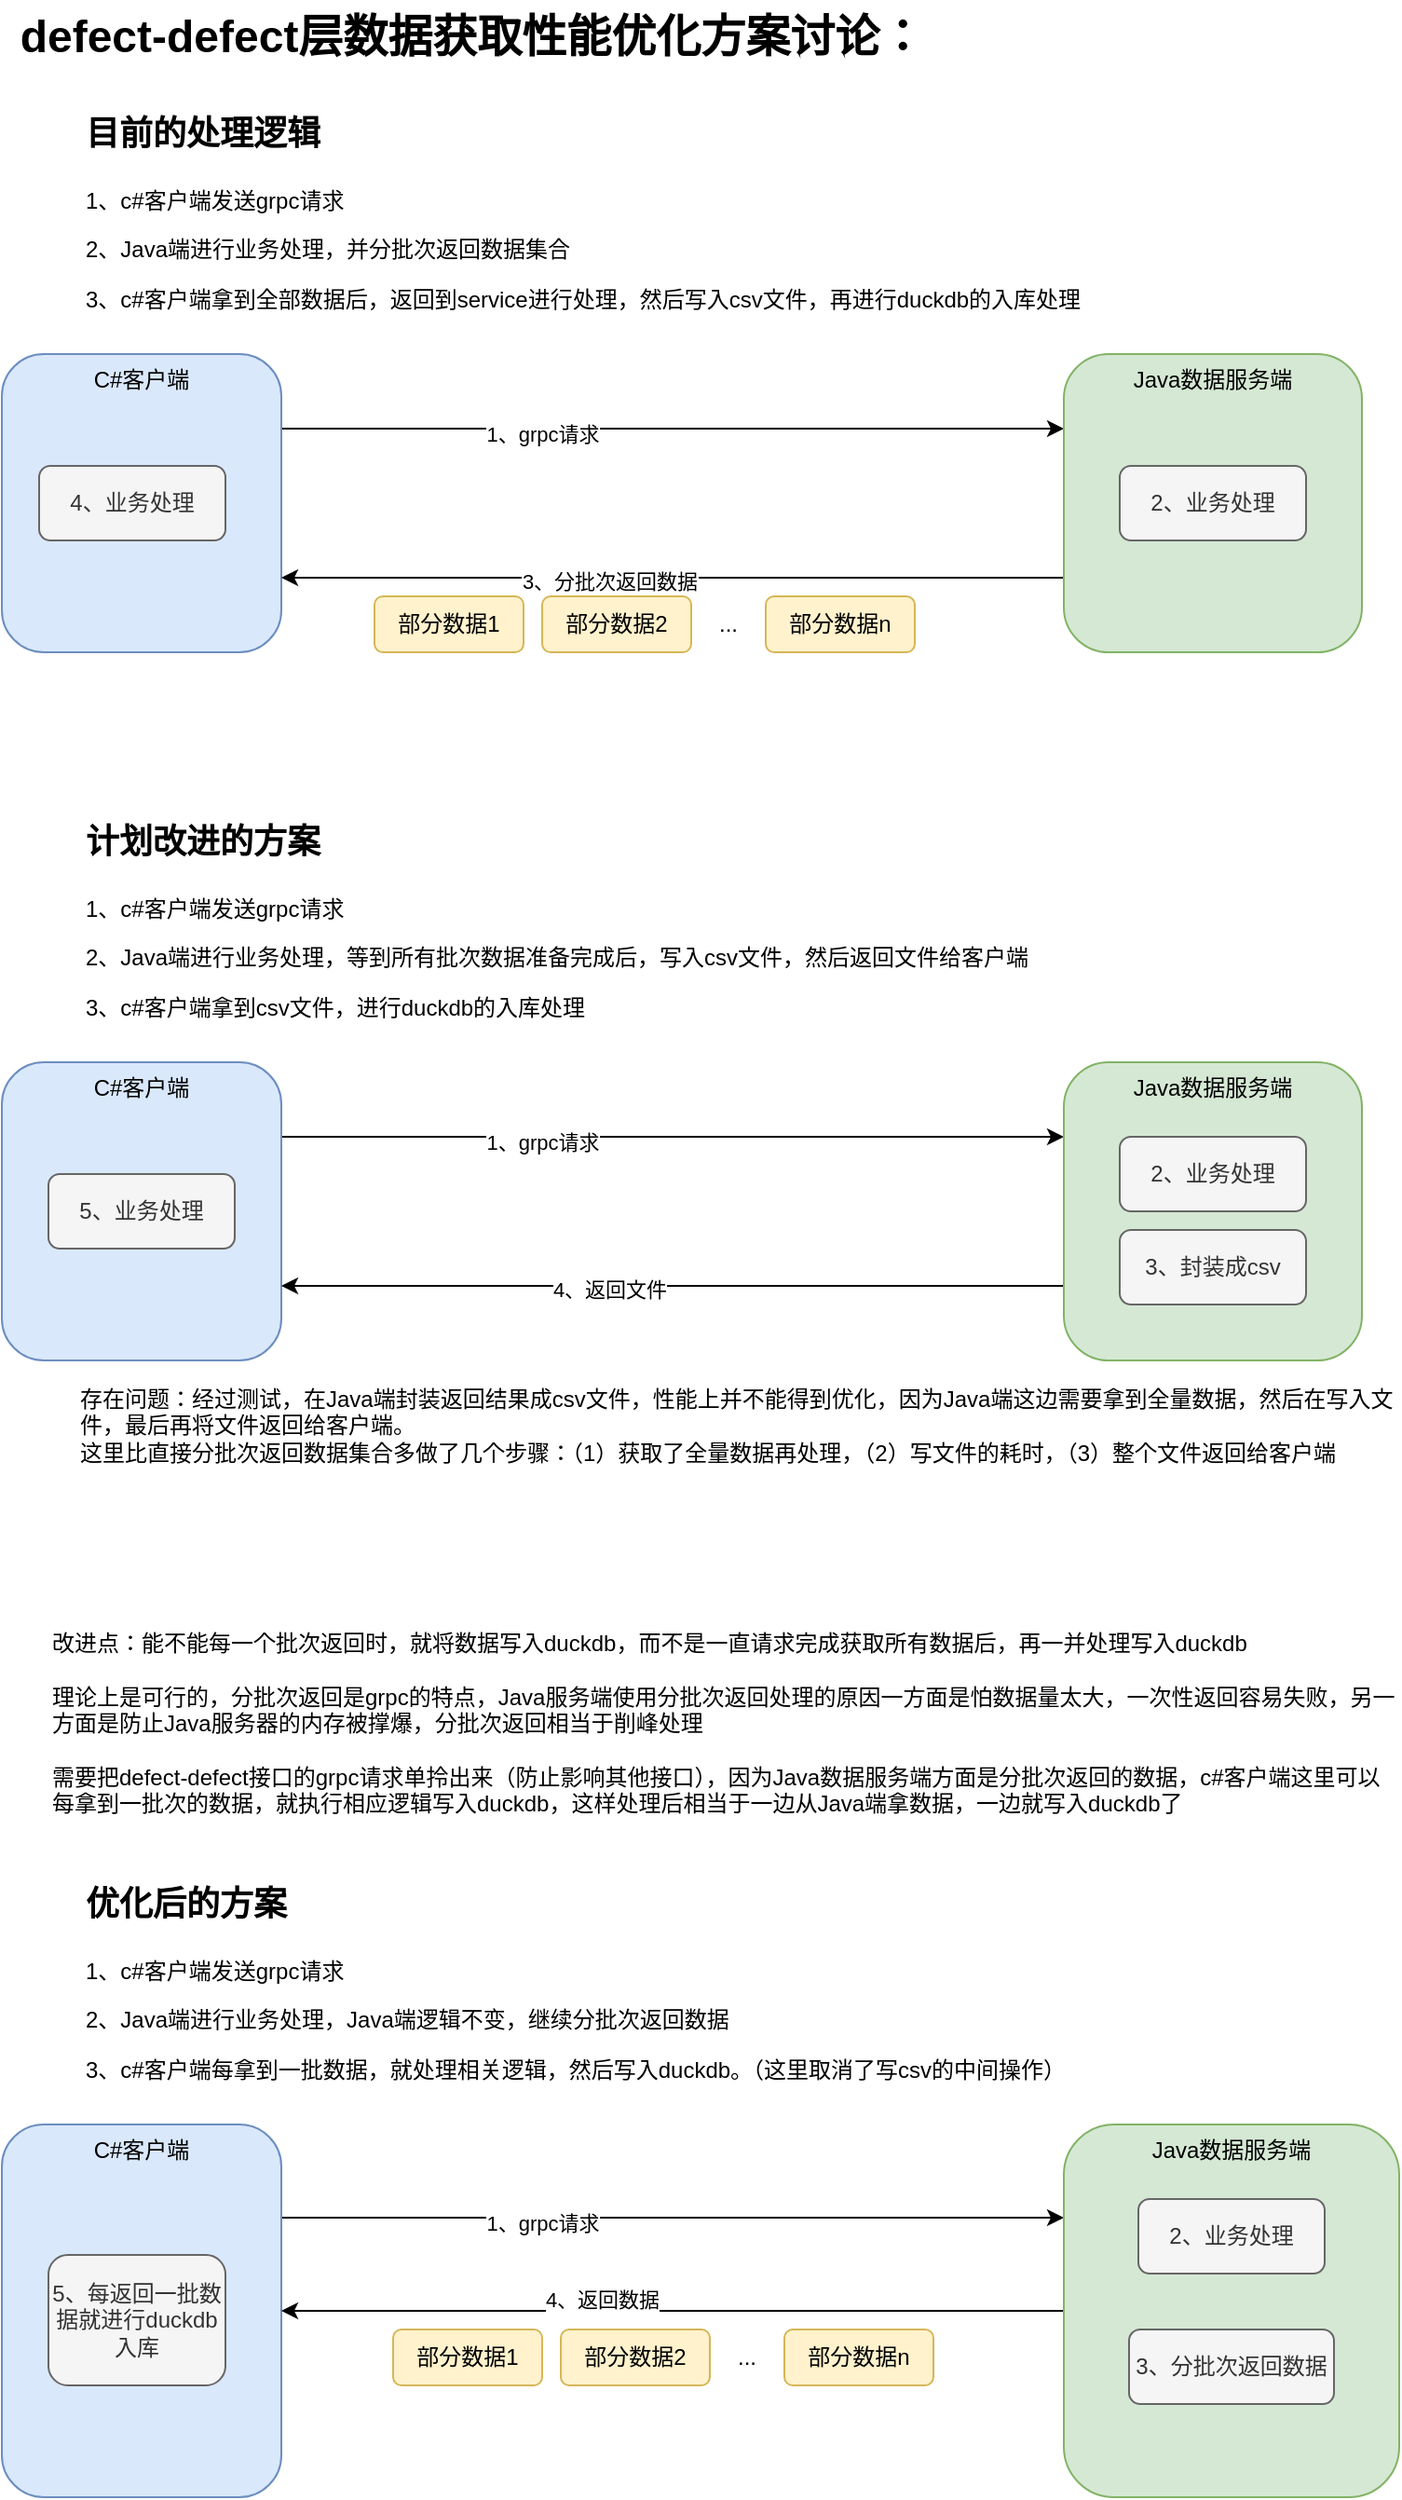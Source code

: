 <mxfile version="20.3.0" type="device"><diagram id="PshMgdFb80FDJPrK3-q_" name="第 1 页"><mxGraphModel dx="1018" dy="770" grid="1" gridSize="10" guides="1" tooltips="1" connect="1" arrows="1" fold="1" page="1" pageScale="1" pageWidth="827" pageHeight="1169" math="0" shadow="0"><root><mxCell id="0"/><mxCell id="1" parent="0"/><mxCell id="7jZzRXOX-4M3Ylv0KVS8-1" value="存在问题：经过测试，在Java端封装返回结果成csv文件，性能上并不能得到优化，因为Java端这边需要拿到全量数据，然后在写入文件，最后再将文件返回给客户端。&lt;br&gt;这里比直接分批次返回数据集合多做了几个步骤：（1）获取了全量数据再处理，（2）写文件的耗时，（3）整个文件返回给客户端" style="text;html=1;strokeColor=none;fillColor=none;align=left;verticalAlign=middle;whiteSpace=wrap;rounded=0;" vertex="1" parent="1"><mxGeometry x="50" y="1000" width="710" height="90" as="geometry"/></mxCell><mxCell id="7jZzRXOX-4M3Ylv0KVS8-4" style="edgeStyle=orthogonalEdgeStyle;rounded=0;orthogonalLoop=1;jettySize=auto;html=1;exitX=1;exitY=0.25;exitDx=0;exitDy=0;entryX=0;entryY=0.25;entryDx=0;entryDy=0;" edge="1" parent="1" source="7jZzRXOX-4M3Ylv0KVS8-2" target="7jZzRXOX-4M3Ylv0KVS8-3"><mxGeometry relative="1" as="geometry"/></mxCell><mxCell id="7jZzRXOX-4M3Ylv0KVS8-5" value="1、grpc请求" style="edgeLabel;html=1;align=center;verticalAlign=middle;resizable=0;points=[];" vertex="1" connectable="0" parent="7jZzRXOX-4M3Ylv0KVS8-4"><mxGeometry x="-0.424" y="-3" relative="1" as="geometry"><mxPoint x="19" as="offset"/></mxGeometry></mxCell><mxCell id="7jZzRXOX-4M3Ylv0KVS8-2" value="C#客户端" style="rounded=1;whiteSpace=wrap;html=1;fillColor=#dae8fc;strokeColor=#6c8ebf;verticalAlign=top;" vertex="1" parent="1"><mxGeometry x="10" y="470" width="150" height="160" as="geometry"/></mxCell><mxCell id="7jZzRXOX-4M3Ylv0KVS8-7" style="edgeStyle=orthogonalEdgeStyle;rounded=0;orthogonalLoop=1;jettySize=auto;html=1;exitX=0;exitY=0.75;exitDx=0;exitDy=0;entryX=1;entryY=0.75;entryDx=0;entryDy=0;" edge="1" parent="1" source="7jZzRXOX-4M3Ylv0KVS8-3" target="7jZzRXOX-4M3Ylv0KVS8-2"><mxGeometry relative="1" as="geometry"/></mxCell><mxCell id="7jZzRXOX-4M3Ylv0KVS8-16" value="3、分批次返回数据" style="edgeLabel;html=1;align=center;verticalAlign=middle;resizable=0;points=[];" vertex="1" connectable="0" parent="7jZzRXOX-4M3Ylv0KVS8-7"><mxGeometry x="0.162" y="2" relative="1" as="geometry"><mxPoint as="offset"/></mxGeometry></mxCell><mxCell id="7jZzRXOX-4M3Ylv0KVS8-3" value="Java数据服务端" style="rounded=1;whiteSpace=wrap;html=1;fillColor=#d5e8d4;strokeColor=#82b366;verticalAlign=top;" vertex="1" parent="1"><mxGeometry x="580" y="470" width="160" height="160" as="geometry"/></mxCell><mxCell id="7jZzRXOX-4M3Ylv0KVS8-8" value="部分数据1" style="rounded=1;whiteSpace=wrap;html=1;fillColor=#fff2cc;strokeColor=#d6b656;" vertex="1" parent="1"><mxGeometry x="210" y="600" width="80" height="30" as="geometry"/></mxCell><mxCell id="7jZzRXOX-4M3Ylv0KVS8-9" value="部分数据2" style="rounded=1;whiteSpace=wrap;html=1;fillColor=#fff2cc;strokeColor=#d6b656;" vertex="1" parent="1"><mxGeometry x="300" y="600" width="80" height="30" as="geometry"/></mxCell><mxCell id="7jZzRXOX-4M3Ylv0KVS8-10" value="部分数据n" style="rounded=1;whiteSpace=wrap;html=1;fillColor=#fff2cc;strokeColor=#d6b656;" vertex="1" parent="1"><mxGeometry x="420" y="600" width="80" height="30" as="geometry"/></mxCell><mxCell id="7jZzRXOX-4M3Ylv0KVS8-11" value="..." style="text;html=1;strokeColor=none;fillColor=none;align=center;verticalAlign=middle;whiteSpace=wrap;rounded=0;" vertex="1" parent="1"><mxGeometry x="370" y="600" width="60" height="30" as="geometry"/></mxCell><mxCell id="7jZzRXOX-4M3Ylv0KVS8-13" value="&lt;h1&gt;&lt;font style=&quot;font-size: 18px;&quot;&gt;目前的处理逻辑&lt;/font&gt;&lt;/h1&gt;1、c#&lt;span style=&quot;background-color: initial;&quot;&gt;客户端发送grpc请求&lt;/span&gt;&lt;br&gt;&lt;p&gt;2、Java端进行业务处理，并分批次返回数据集合&lt;/p&gt;&lt;p&gt;3、c#客户端拿到全部数据后，返回到service进行处理，然后写入csv文件，再进行duckdb的入库处理&lt;/p&gt;" style="text;html=1;strokeColor=none;fillColor=none;spacing=5;spacingTop=-20;whiteSpace=wrap;overflow=hidden;rounded=0;" vertex="1" parent="1"><mxGeometry x="50" y="330" width="640" height="120" as="geometry"/></mxCell><mxCell id="7jZzRXOX-4M3Ylv0KVS8-15" value="2、业务处理" style="rounded=1;whiteSpace=wrap;html=1;fillColor=#f5f5f5;fontColor=#333333;strokeColor=#666666;" vertex="1" parent="1"><mxGeometry x="610" y="530" width="100" height="40" as="geometry"/></mxCell><mxCell id="7jZzRXOX-4M3Ylv0KVS8-17" style="edgeStyle=orthogonalEdgeStyle;rounded=0;orthogonalLoop=1;jettySize=auto;html=1;exitX=1;exitY=0.25;exitDx=0;exitDy=0;entryX=0;entryY=0.25;entryDx=0;entryDy=0;" edge="1" parent="1" source="7jZzRXOX-4M3Ylv0KVS8-19" target="7jZzRXOX-4M3Ylv0KVS8-22"><mxGeometry relative="1" as="geometry"/></mxCell><mxCell id="7jZzRXOX-4M3Ylv0KVS8-18" value="1、grpc请求" style="edgeLabel;html=1;align=center;verticalAlign=middle;resizable=0;points=[];" vertex="1" connectable="0" parent="7jZzRXOX-4M3Ylv0KVS8-17"><mxGeometry x="-0.424" y="-3" relative="1" as="geometry"><mxPoint x="19" as="offset"/></mxGeometry></mxCell><mxCell id="7jZzRXOX-4M3Ylv0KVS8-19" value="C#客户端" style="rounded=1;whiteSpace=wrap;html=1;fillColor=#dae8fc;strokeColor=#6c8ebf;verticalAlign=top;" vertex="1" parent="1"><mxGeometry x="10" y="850" width="150" height="160" as="geometry"/></mxCell><mxCell id="7jZzRXOX-4M3Ylv0KVS8-20" style="edgeStyle=orthogonalEdgeStyle;rounded=0;orthogonalLoop=1;jettySize=auto;html=1;exitX=0;exitY=0.75;exitDx=0;exitDy=0;entryX=1;entryY=0.75;entryDx=0;entryDy=0;" edge="1" parent="1" source="7jZzRXOX-4M3Ylv0KVS8-22" target="7jZzRXOX-4M3Ylv0KVS8-19"><mxGeometry relative="1" as="geometry"/></mxCell><mxCell id="7jZzRXOX-4M3Ylv0KVS8-21" value="4、返回文件" style="edgeLabel;html=1;align=center;verticalAlign=middle;resizable=0;points=[];" vertex="1" connectable="0" parent="7jZzRXOX-4M3Ylv0KVS8-20"><mxGeometry x="0.162" y="2" relative="1" as="geometry"><mxPoint as="offset"/></mxGeometry></mxCell><mxCell id="7jZzRXOX-4M3Ylv0KVS8-22" value="Java数据服务端" style="rounded=1;whiteSpace=wrap;html=1;fillColor=#d5e8d4;strokeColor=#82b366;verticalAlign=top;" vertex="1" parent="1"><mxGeometry x="580" y="850" width="160" height="160" as="geometry"/></mxCell><mxCell id="7jZzRXOX-4M3Ylv0KVS8-27" value="&lt;h1&gt;&lt;font style=&quot;font-size: 18px;&quot;&gt;计划改进的方案&lt;/font&gt;&lt;/h1&gt;1、c#&lt;span style=&quot;background-color: initial;&quot;&gt;客户端发送grpc请求&lt;/span&gt;&lt;br&gt;&lt;p&gt;2、Java端进行业务处理，等到所有批次数据准备完成后，写入csv文件，然后返回文件给客户端&lt;/p&gt;&lt;p&gt;3、c#客户端拿到csv文件，进行duckdb的入库处理&lt;/p&gt;" style="text;html=1;strokeColor=none;fillColor=none;spacing=5;spacingTop=-20;whiteSpace=wrap;overflow=hidden;rounded=0;" vertex="1" parent="1"><mxGeometry x="50" y="710" width="640" height="120" as="geometry"/></mxCell><mxCell id="7jZzRXOX-4M3Ylv0KVS8-28" value="2、业务处理" style="rounded=1;whiteSpace=wrap;html=1;fillColor=#f5f5f5;fontColor=#333333;strokeColor=#666666;" vertex="1" parent="1"><mxGeometry x="610" y="890" width="100" height="40" as="geometry"/></mxCell><mxCell id="7jZzRXOX-4M3Ylv0KVS8-29" value="&lt;font style=&quot;font-size: 24px;&quot;&gt;&lt;b&gt;defect-defect层数据获取性能优化方案讨论：&lt;/b&gt;&lt;/font&gt;" style="text;html=1;strokeColor=none;fillColor=none;align=center;verticalAlign=middle;whiteSpace=wrap;rounded=0;" vertex="1" parent="1"><mxGeometry x="10" y="280" width="505" height="40" as="geometry"/></mxCell><mxCell id="7jZzRXOX-4M3Ylv0KVS8-31" value="3、封装成csv" style="rounded=1;whiteSpace=wrap;html=1;fillColor=#f5f5f5;fontColor=#333333;strokeColor=#666666;" vertex="1" parent="1"><mxGeometry x="610" y="940" width="100" height="40" as="geometry"/></mxCell><mxCell id="7jZzRXOX-4M3Ylv0KVS8-32" value="4、业务处理" style="rounded=1;whiteSpace=wrap;html=1;fillColor=#f5f5f5;fontColor=#333333;strokeColor=#666666;" vertex="1" parent="1"><mxGeometry x="30" y="530" width="100" height="40" as="geometry"/></mxCell><mxCell id="7jZzRXOX-4M3Ylv0KVS8-33" value="5、业务处理" style="rounded=1;whiteSpace=wrap;html=1;fillColor=#f5f5f5;fontColor=#333333;strokeColor=#666666;" vertex="1" parent="1"><mxGeometry x="35" y="910" width="100" height="40" as="geometry"/></mxCell><mxCell id="7jZzRXOX-4M3Ylv0KVS8-35" value="改进点：能不能每一个批次返回时，就将数据写入duckdb，而不是一直请求完成获取所有数据后，再一并处理写入duckdb&lt;br&gt;&lt;br&gt;理论上是可行的，分批次返回是grpc的特点，Java服务端使用分批次返回处理的原因一方面是怕数据量太大，一次性返回容易失败，另一方面是防止Java服务器的内存被撑爆，分批次返回相当于削峰处理&lt;br&gt;&lt;br&gt;需要把defect-defect接口的grpc请求单拎出来（防止影响其他接口），因为Java数据服务端方面是分批次返回的数据，c#客户端这里可以每拿到一批次的数据，就执行相应逻辑写入duckdb，这样处理后相当于一边从Java端拿数据，一边就写入duckdb了" style="text;html=1;strokeColor=none;fillColor=none;align=left;verticalAlign=middle;whiteSpace=wrap;rounded=0;" vertex="1" parent="1"><mxGeometry x="35" y="1140" width="725" height="130" as="geometry"/></mxCell><mxCell id="7jZzRXOX-4M3Ylv0KVS8-36" style="edgeStyle=orthogonalEdgeStyle;rounded=0;orthogonalLoop=1;jettySize=auto;html=1;exitX=1;exitY=0.25;exitDx=0;exitDy=0;entryX=0;entryY=0.25;entryDx=0;entryDy=0;" edge="1" parent="1" source="7jZzRXOX-4M3Ylv0KVS8-38" target="7jZzRXOX-4M3Ylv0KVS8-41"><mxGeometry relative="1" as="geometry"/></mxCell><mxCell id="7jZzRXOX-4M3Ylv0KVS8-37" value="1、grpc请求" style="edgeLabel;html=1;align=center;verticalAlign=middle;resizable=0;points=[];" vertex="1" connectable="0" parent="7jZzRXOX-4M3Ylv0KVS8-36"><mxGeometry x="-0.424" y="-3" relative="1" as="geometry"><mxPoint x="19" as="offset"/></mxGeometry></mxCell><mxCell id="7jZzRXOX-4M3Ylv0KVS8-38" value="C#客户端" style="rounded=1;whiteSpace=wrap;html=1;fillColor=#dae8fc;strokeColor=#6c8ebf;verticalAlign=top;" vertex="1" parent="1"><mxGeometry x="10" y="1420" width="150" height="200" as="geometry"/></mxCell><mxCell id="7jZzRXOX-4M3Ylv0KVS8-39" style="edgeStyle=orthogonalEdgeStyle;rounded=0;orthogonalLoop=1;jettySize=auto;html=1;exitX=0;exitY=0.5;exitDx=0;exitDy=0;entryX=1;entryY=0.5;entryDx=0;entryDy=0;" edge="1" parent="1" source="7jZzRXOX-4M3Ylv0KVS8-41" target="7jZzRXOX-4M3Ylv0KVS8-38"><mxGeometry relative="1" as="geometry"/></mxCell><mxCell id="7jZzRXOX-4M3Ylv0KVS8-50" value="&lt;font style=&quot;font-size: 11px;&quot;&gt;4、返回数据&lt;/font&gt;" style="edgeLabel;html=1;align=center;verticalAlign=middle;resizable=0;points=[];fontSize=24;" vertex="1" connectable="0" parent="7jZzRXOX-4M3Ylv0KVS8-39"><mxGeometry x="0.181" y="-1" relative="1" as="geometry"><mxPoint y="-9" as="offset"/></mxGeometry></mxCell><mxCell id="7jZzRXOX-4M3Ylv0KVS8-41" value="Java数据服务端" style="rounded=1;whiteSpace=wrap;html=1;fillColor=#d5e8d4;strokeColor=#82b366;verticalAlign=top;" vertex="1" parent="1"><mxGeometry x="580" y="1420" width="180" height="200" as="geometry"/></mxCell><mxCell id="7jZzRXOX-4M3Ylv0KVS8-42" value="&lt;h1&gt;&lt;font style=&quot;font-size: 18px;&quot;&gt;优化后的方案&lt;/font&gt;&lt;/h1&gt;1、c#&lt;span style=&quot;background-color: initial;&quot;&gt;客户端发送grpc请求&lt;/span&gt;&lt;br&gt;&lt;p&gt;2、Java端进行业务处理，Java端逻辑不变，继续分批次返回数据&lt;/p&gt;&lt;p&gt;3、c#客户端每拿到一批数据，就处理相关逻辑，然后写入duckdb。（这里取消了写csv的中间操作）&lt;/p&gt;" style="text;html=1;strokeColor=none;fillColor=none;spacing=5;spacingTop=-20;whiteSpace=wrap;overflow=hidden;rounded=0;" vertex="1" parent="1"><mxGeometry x="50" y="1280" width="640" height="120" as="geometry"/></mxCell><mxCell id="7jZzRXOX-4M3Ylv0KVS8-43" value="2、业务处理" style="rounded=1;whiteSpace=wrap;html=1;fillColor=#f5f5f5;fontColor=#333333;strokeColor=#666666;" vertex="1" parent="1"><mxGeometry x="620" y="1460" width="100" height="40" as="geometry"/></mxCell><mxCell id="7jZzRXOX-4M3Ylv0KVS8-44" value="3、分批次返回数据" style="rounded=1;whiteSpace=wrap;html=1;fillColor=#f5f5f5;fontColor=#333333;strokeColor=#666666;" vertex="1" parent="1"><mxGeometry x="615" y="1530" width="110" height="40" as="geometry"/></mxCell><mxCell id="7jZzRXOX-4M3Ylv0KVS8-45" value="5、每返回一批数据就进行duckdb入库" style="rounded=1;whiteSpace=wrap;html=1;fillColor=#f5f5f5;fontColor=#333333;strokeColor=#666666;" vertex="1" parent="1"><mxGeometry x="35" y="1490" width="95" height="70" as="geometry"/></mxCell><mxCell id="7jZzRXOX-4M3Ylv0KVS8-46" value="部分数据1" style="rounded=1;whiteSpace=wrap;html=1;fillColor=#fff2cc;strokeColor=#d6b656;" vertex="1" parent="1"><mxGeometry x="220" y="1530" width="80" height="30" as="geometry"/></mxCell><mxCell id="7jZzRXOX-4M3Ylv0KVS8-47" value="部分数据2" style="rounded=1;whiteSpace=wrap;html=1;fillColor=#fff2cc;strokeColor=#d6b656;" vertex="1" parent="1"><mxGeometry x="310" y="1530" width="80" height="30" as="geometry"/></mxCell><mxCell id="7jZzRXOX-4M3Ylv0KVS8-48" value="部分数据n" style="rounded=1;whiteSpace=wrap;html=1;fillColor=#fff2cc;strokeColor=#d6b656;" vertex="1" parent="1"><mxGeometry x="430" y="1530" width="80" height="30" as="geometry"/></mxCell><mxCell id="7jZzRXOX-4M3Ylv0KVS8-49" value="..." style="text;html=1;strokeColor=none;fillColor=none;align=center;verticalAlign=middle;whiteSpace=wrap;rounded=0;" vertex="1" parent="1"><mxGeometry x="380" y="1530" width="60" height="30" as="geometry"/></mxCell></root></mxGraphModel></diagram></mxfile>